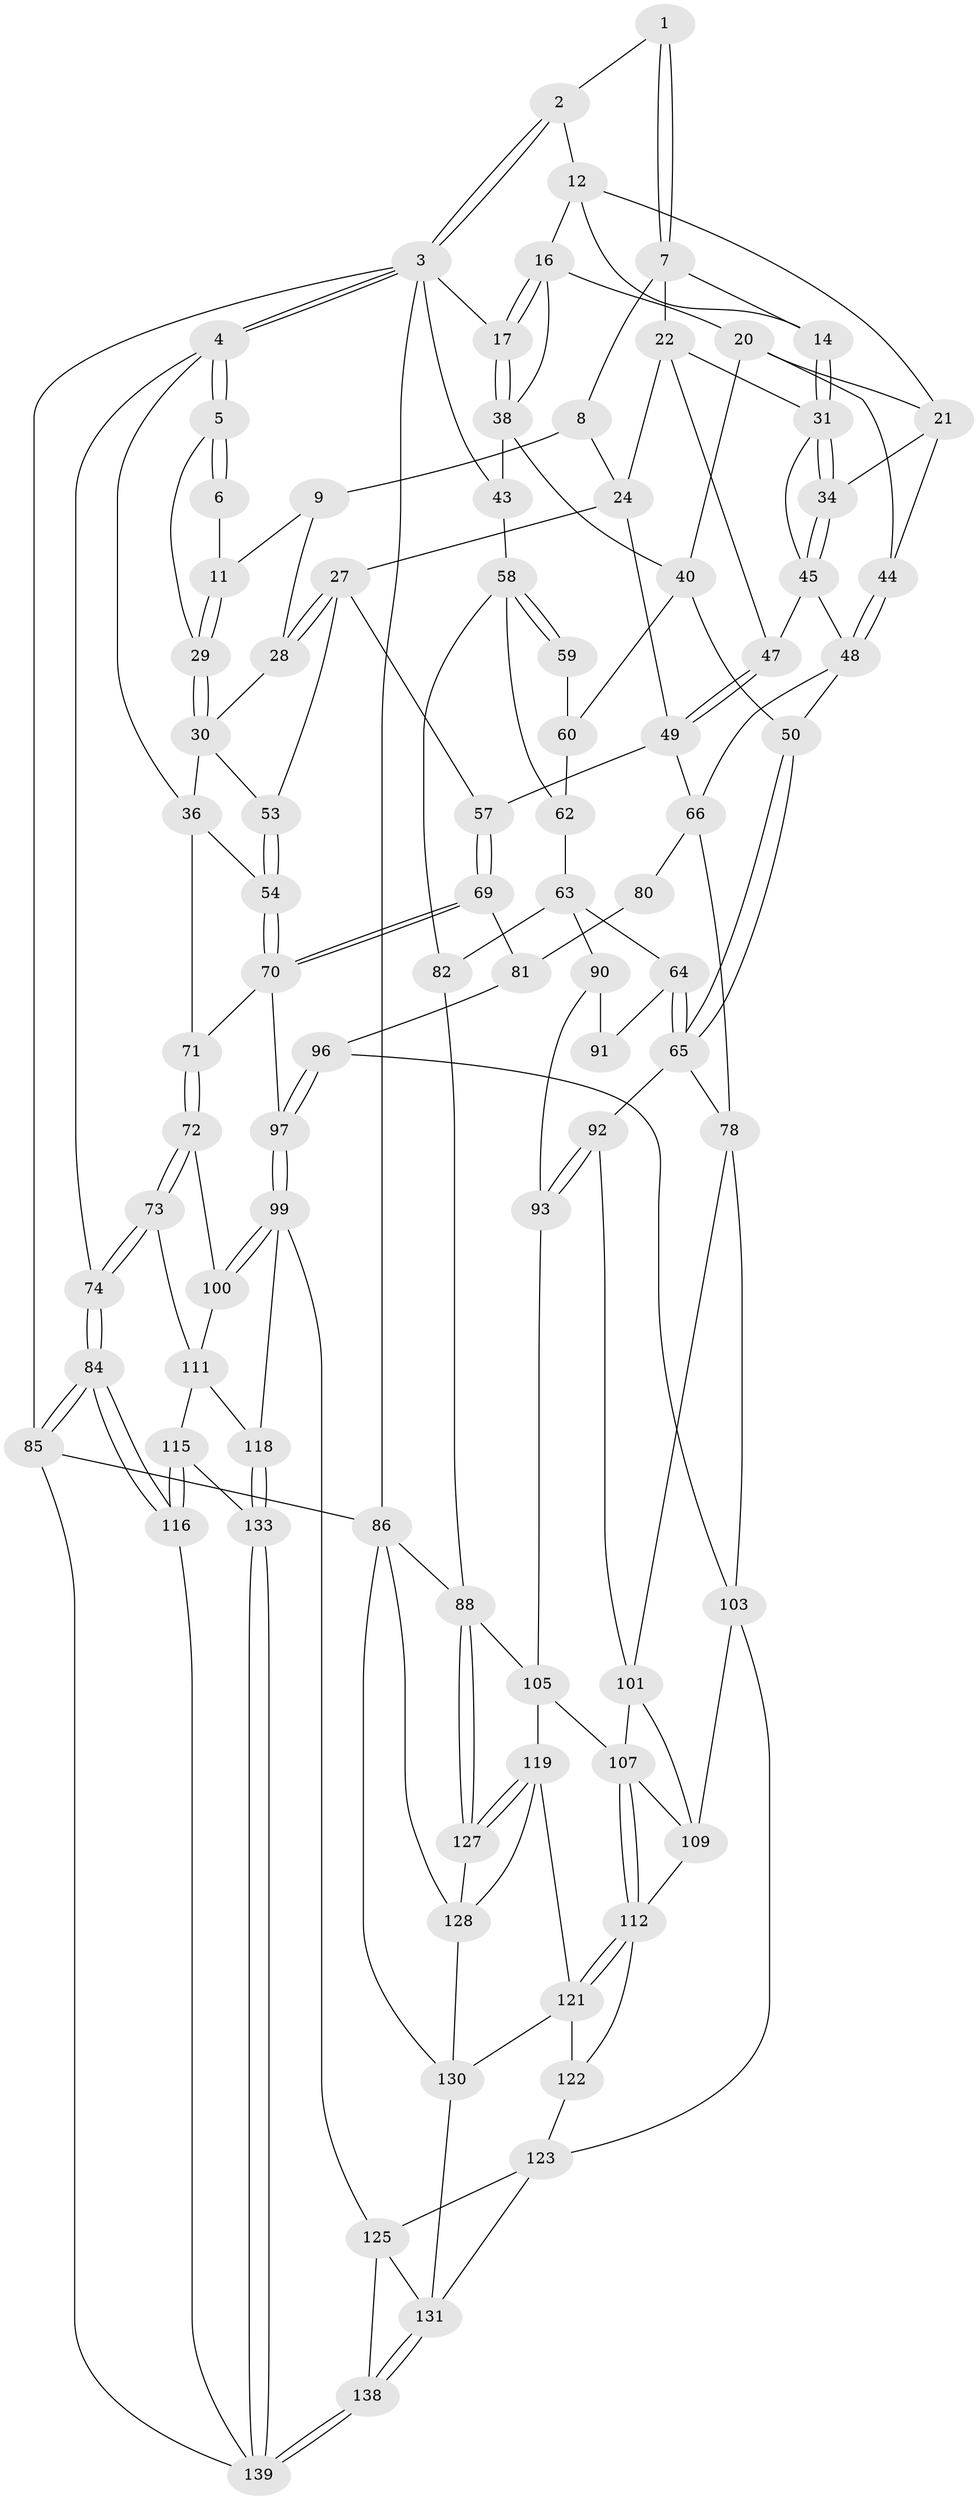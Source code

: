// Generated by graph-tools (version 1.1) at 2025/52/02/27/25 19:52:41]
// undirected, 89 vertices, 195 edges
graph export_dot {
graph [start="1"]
  node [color=gray90,style=filled];
  1 [pos="+0.33279349403307706+0"];
  2 [pos="+0.3722348490522426+0"];
  3 [pos="+0+0",super="+18"];
  4 [pos="+0+0.02932762561796571",super="+37"];
  5 [pos="+0.12413578988595751+0.09680932627704956"];
  6 [pos="+0.30760527162478224+0"];
  7 [pos="+0.353772051925455+0.0665480550221189",super="+15"];
  8 [pos="+0.34271286130930284+0.0771657468015631",super="+25"];
  9 [pos="+0.3049792665888544+0.10741040956380492",super="+10"];
  11 [pos="+0.24852548687904+0.09968801121590934"];
  12 [pos="+0.5967036698431049+0",super="+13"];
  14 [pos="+0.5466373707284564+0.04014601886081944"];
  16 [pos="+0.9320226583486888+0",super="+19"];
  17 [pos="+1+0"];
  20 [pos="+0.7546595912812535+0.15378136795298486",super="+42"];
  21 [pos="+0.7181866049438812+0.14273097440084728",super="+33"];
  22 [pos="+0.4032409736176839+0.1942000637012817",super="+23"];
  24 [pos="+0.3442495192558462+0.2413920225197729",super="+26"];
  27 [pos="+0.32387911195499747+0.2655554396664331",super="+52"];
  28 [pos="+0.30402724575136114+0.2598067541087601"];
  29 [pos="+0.17540464655489443+0.11625910875303537"];
  30 [pos="+0.28040511573244026+0.25554184614444825",super="+35"];
  31 [pos="+0.5355018227666679+0.09344481654690158",super="+32"];
  34 [pos="+0.5876807480590072+0.2517387341133451"];
  36 [pos="+0.13285637050524948+0.30253926281081395",super="+55"];
  38 [pos="+0.8194990176951988+0.14310221235641762",super="+39"];
  40 [pos="+0.8505743899837357+0.3045918786191786",super="+41"];
  43 [pos="+1+0.03855660875976552"];
  44 [pos="+0.6875522541843404+0.2890307713120277"];
  45 [pos="+0.5745135050363099+0.26586093526157456",super="+46"];
  47 [pos="+0.5366620133390584+0.3245056129246302"];
  48 [pos="+0.6847775586621666+0.4131776234611721",super="+51"];
  49 [pos="+0.5122577001070048+0.3498288137556012",super="+56"];
  50 [pos="+0.7655339119454276+0.42570463610761516"];
  53 [pos="+0.22034221291271205+0.36465402822180976"];
  54 [pos="+0.20562632692881463+0.4345785021604952"];
  57 [pos="+0.326256081212871+0.42797563981389136"];
  58 [pos="+1+0.10278190475037909",super="+68"];
  59 [pos="+1+0.21150348828185317"];
  60 [pos="+0.8667148651151904+0.3092973547970796",super="+61"];
  62 [pos="+0.9380301848837457+0.43048330493688475"];
  63 [pos="+0.919611034151006+0.45969432373836167",super="+83"];
  64 [pos="+0.9050603291191908+0.46858849688143794"];
  65 [pos="+0.7910882032331323+0.4630137276156305",super="+77"];
  66 [pos="+0.5686589472325756+0.5416706126713451",super="+67"];
  69 [pos="+0.3201470525320557+0.45190012995227236"];
  70 [pos="+0.3179049184436967+0.45350340182428683",super="+75"];
  71 [pos="+0.13835533954075438+0.4479801358010591",super="+76"];
  72 [pos="+0+0.547436885567741",super="+98"];
  73 [pos="+0+0.5510120316552187"];
  74 [pos="+0+0.5349972255935963"];
  78 [pos="+0.5824285457924658+0.5567990240668826",super="+79"];
  80 [pos="+0.5126473059651458+0.5129006746562959"];
  81 [pos="+0.3685575972287905+0.47968366490258285",super="+95"];
  82 [pos="+1+0.6595088857590578"];
  84 [pos="+0+0.9047389296536915"];
  85 [pos="+0+1"];
  86 [pos="+1+1",super="+87"];
  88 [pos="+1+0.7644625264852796",super="+89"];
  90 [pos="+0.9495912405596575+0.575774245241988",super="+94"];
  91 [pos="+0.9049906576756532+0.47447809956466164"];
  92 [pos="+0.7874728704722771+0.5456124100498396"];
  93 [pos="+0.8647160309988892+0.6107544285297077"];
  96 [pos="+0.338094019405899+0.7141377006519147"];
  97 [pos="+0.30710668242314976+0.7151452736542607"];
  99 [pos="+0.27874872068289613+0.7263947982975397",super="+117"];
  100 [pos="+0.23018198658418496+0.6985677906469475"];
  101 [pos="+0.7191586782868382+0.6140742258608614",super="+102"];
  103 [pos="+0.5251766496640937+0.6425117332452343",super="+104"];
  105 [pos="+0.8918248760129216+0.729745622969516",super="+106"];
  107 [pos="+0.8323498165770971+0.7236342648993336",super="+108"];
  109 [pos="+0.6570007736868578+0.7403843718117125",super="+110"];
  111 [pos="+0.06523346041766129+0.7536401012690286",super="+114"];
  112 [pos="+0.7505969623124705+0.8400885632510171",super="+113"];
  115 [pos="+0.03033251035277952+0.8525084612448469",super="+134"];
  116 [pos="+0+0.8953691742606877",super="+136"];
  118 [pos="+0.22791009951857155+0.854089425527206"];
  119 [pos="+0.8944358613247944+0.842754777904462",super="+120"];
  121 [pos="+0.7532737227269866+0.8656711738161038",super="+126"];
  122 [pos="+0.5957296202379744+0.8099200589524632"];
  123 [pos="+0.47955943612244206+0.8170633597989657",super="+124"];
  125 [pos="+0.3332829485094189+0.908482065646634",super="+137"];
  127 [pos="+0.9236293268327317+0.875774462897789"];
  128 [pos="+0.9314234193410647+0.9375687154170801",super="+129"];
  130 [pos="+0.6843307576068901+1",super="+135"];
  131 [pos="+0.5768870628846131+1",super="+132"];
  133 [pos="+0.1994927590747712+0.9429242152615032"];
  138 [pos="+0.3472468745058717+1"];
  139 [pos="+0.18928045732952395+1",super="+140"];
  1 -- 2;
  1 -- 7;
  1 -- 7;
  2 -- 3;
  2 -- 3;
  2 -- 12;
  3 -- 4;
  3 -- 4;
  3 -- 85;
  3 -- 17;
  3 -- 43;
  3 -- 86;
  4 -- 5;
  4 -- 5;
  4 -- 74;
  4 -- 36;
  5 -- 6;
  5 -- 6;
  5 -- 29;
  6 -- 11;
  7 -- 8;
  7 -- 22;
  7 -- 14;
  8 -- 9 [weight=2];
  8 -- 24;
  9 -- 11;
  9 -- 28;
  11 -- 29;
  11 -- 29;
  12 -- 16;
  12 -- 21;
  12 -- 14;
  14 -- 31;
  14 -- 31;
  16 -- 17;
  16 -- 17;
  16 -- 20;
  16 -- 38;
  17 -- 38;
  17 -- 38;
  20 -- 21;
  20 -- 40;
  20 -- 44;
  21 -- 34;
  21 -- 44;
  22 -- 24;
  22 -- 47;
  22 -- 31;
  24 -- 49;
  24 -- 27;
  27 -- 28;
  27 -- 28;
  27 -- 57;
  27 -- 53;
  28 -- 30;
  29 -- 30;
  29 -- 30;
  30 -- 36;
  30 -- 53;
  31 -- 34;
  31 -- 34;
  31 -- 45;
  34 -- 45;
  34 -- 45;
  36 -- 54;
  36 -- 71;
  38 -- 40;
  38 -- 43;
  40 -- 60;
  40 -- 50;
  43 -- 58;
  44 -- 48;
  44 -- 48;
  45 -- 48;
  45 -- 47;
  47 -- 49;
  47 -- 49;
  48 -- 50;
  48 -- 66;
  49 -- 66;
  49 -- 57;
  50 -- 65;
  50 -- 65;
  53 -- 54;
  53 -- 54;
  54 -- 70;
  54 -- 70;
  57 -- 69;
  57 -- 69;
  58 -- 59;
  58 -- 59;
  58 -- 82;
  58 -- 62;
  59 -- 60 [weight=2];
  60 -- 62;
  62 -- 63;
  63 -- 64;
  63 -- 82;
  63 -- 90;
  64 -- 65;
  64 -- 65;
  64 -- 91;
  65 -- 92;
  65 -- 78;
  66 -- 80;
  66 -- 78;
  69 -- 70;
  69 -- 70;
  69 -- 81;
  70 -- 97;
  70 -- 71;
  71 -- 72 [weight=2];
  71 -- 72;
  72 -- 73;
  72 -- 73;
  72 -- 100;
  73 -- 74;
  73 -- 74;
  73 -- 111;
  74 -- 84;
  74 -- 84;
  78 -- 101;
  78 -- 103;
  80 -- 81 [weight=2];
  81 -- 96;
  82 -- 88;
  84 -- 85;
  84 -- 85;
  84 -- 116;
  84 -- 116;
  85 -- 86;
  85 -- 139;
  86 -- 88;
  86 -- 128;
  86 -- 130;
  88 -- 127;
  88 -- 127;
  88 -- 105;
  90 -- 91 [weight=2];
  90 -- 93;
  92 -- 93;
  92 -- 93;
  92 -- 101;
  93 -- 105;
  96 -- 97;
  96 -- 97;
  96 -- 103;
  97 -- 99;
  97 -- 99;
  99 -- 100;
  99 -- 100;
  99 -- 125;
  99 -- 118;
  100 -- 111;
  101 -- 107;
  101 -- 109;
  103 -- 109;
  103 -- 123;
  105 -- 119;
  105 -- 107;
  107 -- 112;
  107 -- 112;
  107 -- 109;
  109 -- 112;
  111 -- 115;
  111 -- 118;
  112 -- 121;
  112 -- 121;
  112 -- 122;
  115 -- 116 [weight=2];
  115 -- 116;
  115 -- 133;
  116 -- 139;
  118 -- 133;
  118 -- 133;
  119 -- 127;
  119 -- 127;
  119 -- 128;
  119 -- 121;
  121 -- 122;
  121 -- 130;
  122 -- 123;
  123 -- 131;
  123 -- 125;
  125 -- 138;
  125 -- 131;
  127 -- 128;
  128 -- 130;
  130 -- 131;
  131 -- 138;
  131 -- 138;
  133 -- 139;
  133 -- 139;
  138 -- 139;
  138 -- 139;
}
